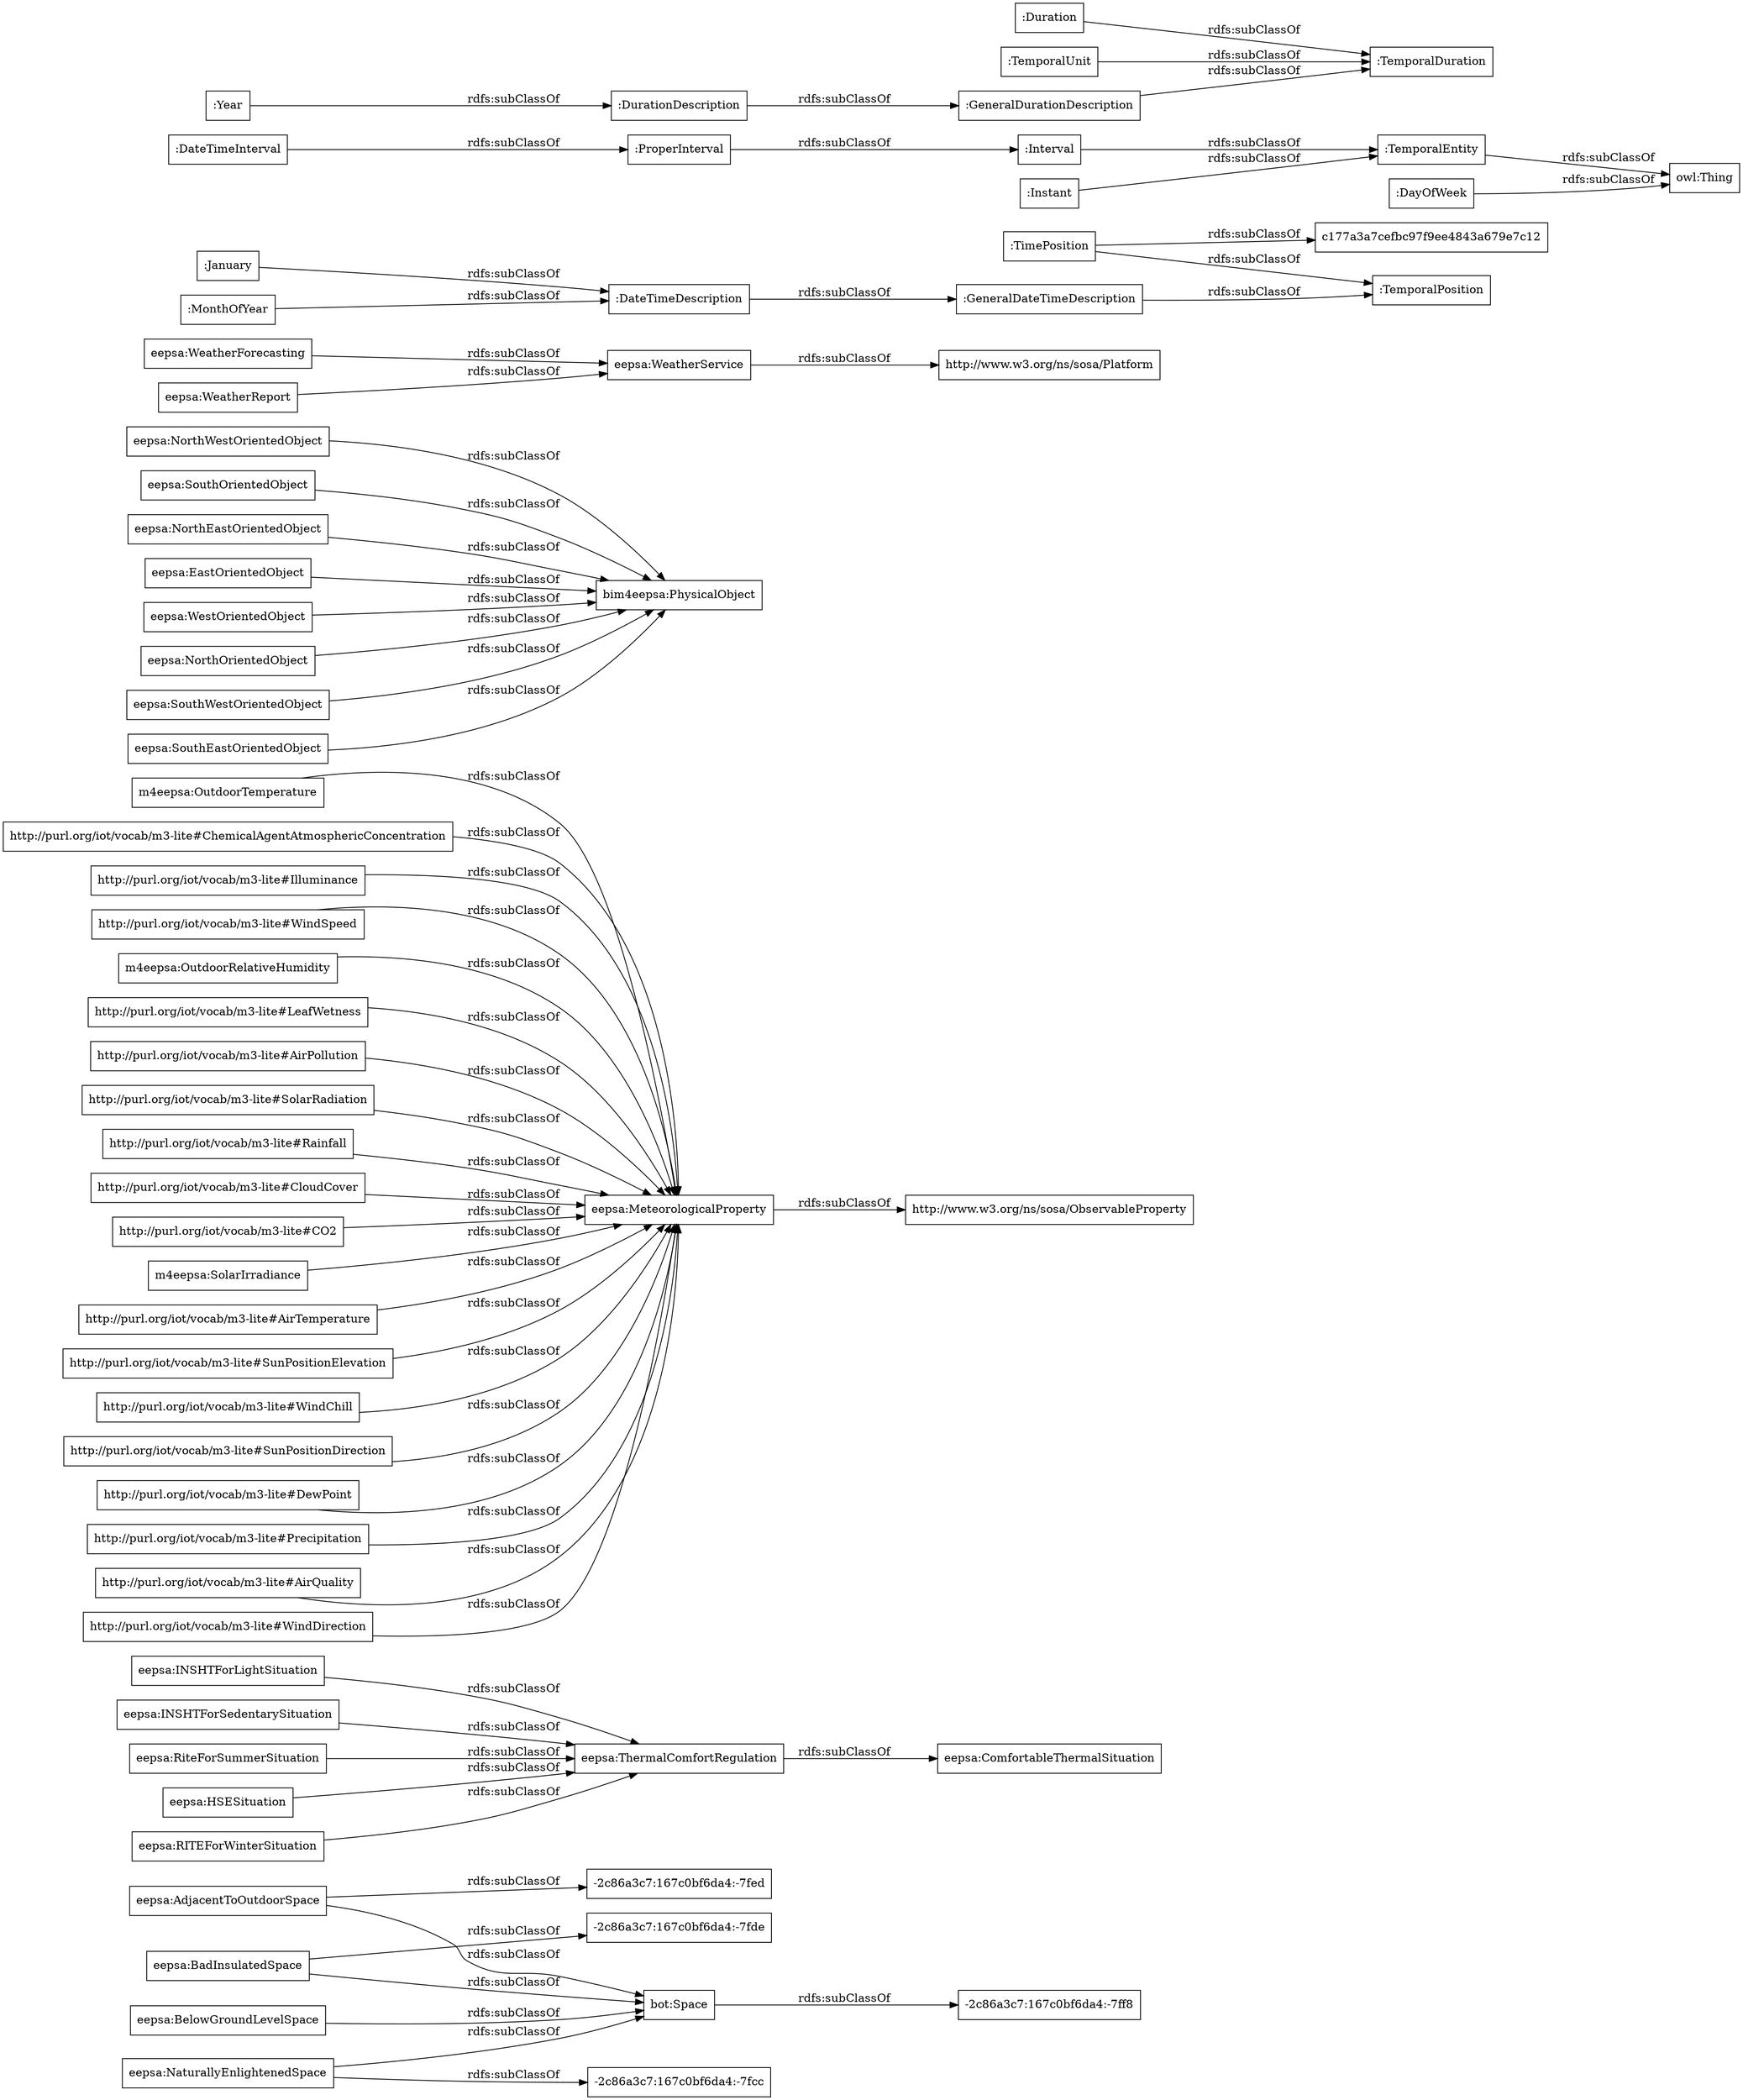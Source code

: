 digraph ar2dtool_diagram { 
rankdir=LR;
size="1000"
node [shape = rectangle, color="black"]; "eepsa:BelowGroundLevelSpace" "eepsa:INSHTForLightSituation" "m4eepsa:OutdoorTemperature" "eepsa:INSHTForSedentarySituation" "http://purl.org/iot/vocab/m3-lite#ChemicalAgentAtmosphericConcentration" "eepsa:RiteForSummerSituation" "eepsa:NorthWestOrientedObject" "eepsa:SouthOrientedObject" "eepsa:NorthEastOrientedObject" "http://purl.org/iot/vocab/m3-lite#Illuminance" "http://purl.org/iot/vocab/m3-lite#WindSpeed" "m4eepsa:OutdoorRelativeHumidity" "-2c86a3c7:167c0bf6da4:-7fed" "eepsa:WeatherService" "eepsa:AdjacentToOutdoorSpace" "eepsa:HSESituation" "-2c86a3c7:167c0bf6da4:-7fcc" "eepsa:EastOrientedObject" "bot:Space" "http://purl.org/iot/vocab/m3-lite#LeafWetness" "eepsa:MeteorologicalProperty" "eepsa:BadInsulatedSpace" "http://purl.org/iot/vocab/m3-lite#AirPollution" "http://purl.org/iot/vocab/m3-lite#SolarRadiation" "eepsa:WestOrientedObject" "http://purl.org/iot/vocab/m3-lite#Rainfall" "eepsa:ThermalComfortRegulation" "http://purl.org/iot/vocab/m3-lite#CloudCover" "-2c86a3c7:167c0bf6da4:-7ff8" "http://purl.org/iot/vocab/m3-lite#CO2" "eepsa:ComfortableThermalSituation" "m4eepsa:SolarIrradiance" "eepsa:NorthOrientedObject" "http://purl.org/iot/vocab/m3-lite#AirTemperature" "eepsa:WeatherForecasting" "http://purl.org/iot/vocab/m3-lite#SunPositionElevation" "http://purl.org/iot/vocab/m3-lite#WindChill" "http://purl.org/iot/vocab/m3-lite#SunPositionDirection" "eepsa:NaturallyEnlightenedSpace" "eepsa:WeatherReport" "http://purl.org/iot/vocab/m3-lite#DewPoint" "eepsa:SouthWestOrientedObject" "http://purl.org/iot/vocab/m3-lite#Precipitation" "-2c86a3c7:167c0bf6da4:-7fde" "eepsa:SouthEastOrientedObject" "eepsa:RITEForWinterSituation" "http://purl.org/iot/vocab/m3-lite#AirQuality" "http://purl.org/iot/vocab/m3-lite#WindDirection" ":GeneralDateTimeDescription" ":DateTimeInterval" ":DurationDescription" "c177a3a7cefbc97f9ee4843a679e7c12" ":TemporalDuration" ":Duration" ":GeneralDurationDescription" ":January" ":ProperInterval" ":TimePosition" ":TemporalPosition" ":Interval" ":TemporalEntity" ":Year" ":MonthOfYear" ":DateTimeDescription" ":TemporalUnit" ":Instant" ":DayOfWeek" ; /*classes style*/
	":DateTimeDescription" -> ":GeneralDateTimeDescription" [ label = "rdfs:subClassOf" ];
	"http://purl.org/iot/vocab/m3-lite#WindSpeed" -> "eepsa:MeteorologicalProperty" [ label = "rdfs:subClassOf" ];
	"http://purl.org/iot/vocab/m3-lite#LeafWetness" -> "eepsa:MeteorologicalProperty" [ label = "rdfs:subClassOf" ];
	"eepsa:WeatherReport" -> "eepsa:WeatherService" [ label = "rdfs:subClassOf" ];
	":Instant" -> ":TemporalEntity" [ label = "rdfs:subClassOf" ];
	"eepsa:NaturallyEnlightenedSpace" -> "-2c86a3c7:167c0bf6da4:-7fcc" [ label = "rdfs:subClassOf" ];
	"eepsa:NaturallyEnlightenedSpace" -> "bot:Space" [ label = "rdfs:subClassOf" ];
	":ProperInterval" -> ":Interval" [ label = "rdfs:subClassOf" ];
	"eepsa:NorthEastOrientedObject" -> "bim4eepsa:PhysicalObject" [ label = "rdfs:subClassOf" ];
	"http://purl.org/iot/vocab/m3-lite#Rainfall" -> "eepsa:MeteorologicalProperty" [ label = "rdfs:subClassOf" ];
	"m4eepsa:SolarIrradiance" -> "eepsa:MeteorologicalProperty" [ label = "rdfs:subClassOf" ];
	"eepsa:SouthOrientedObject" -> "bim4eepsa:PhysicalObject" [ label = "rdfs:subClassOf" ];
	":MonthOfYear" -> ":DateTimeDescription" [ label = "rdfs:subClassOf" ];
	"http://purl.org/iot/vocab/m3-lite#Illuminance" -> "eepsa:MeteorologicalProperty" [ label = "rdfs:subClassOf" ];
	"eepsa:INSHTForSedentarySituation" -> "eepsa:ThermalComfortRegulation" [ label = "rdfs:subClassOf" ];
	"http://purl.org/iot/vocab/m3-lite#WindDirection" -> "eepsa:MeteorologicalProperty" [ label = "rdfs:subClassOf" ];
	"http://purl.org/iot/vocab/m3-lite#CO2" -> "eepsa:MeteorologicalProperty" [ label = "rdfs:subClassOf" ];
	"eepsa:NorthOrientedObject" -> "bim4eepsa:PhysicalObject" [ label = "rdfs:subClassOf" ];
	"eepsa:EastOrientedObject" -> "bim4eepsa:PhysicalObject" [ label = "rdfs:subClassOf" ];
	"m4eepsa:OutdoorRelativeHumidity" -> "eepsa:MeteorologicalProperty" [ label = "rdfs:subClassOf" ];
	"eepsa:AdjacentToOutdoorSpace" -> "-2c86a3c7:167c0bf6da4:-7fed" [ label = "rdfs:subClassOf" ];
	"eepsa:AdjacentToOutdoorSpace" -> "bot:Space" [ label = "rdfs:subClassOf" ];
	"http://purl.org/iot/vocab/m3-lite#AirQuality" -> "eepsa:MeteorologicalProperty" [ label = "rdfs:subClassOf" ];
	":Duration" -> ":TemporalDuration" [ label = "rdfs:subClassOf" ];
	"eepsa:NorthWestOrientedObject" -> "bim4eepsa:PhysicalObject" [ label = "rdfs:subClassOf" ];
	"eepsa:WeatherForecasting" -> "eepsa:WeatherService" [ label = "rdfs:subClassOf" ];
	"http://purl.org/iot/vocab/m3-lite#Precipitation" -> "eepsa:MeteorologicalProperty" [ label = "rdfs:subClassOf" ];
	"eepsa:RiteForSummerSituation" -> "eepsa:ThermalComfortRegulation" [ label = "rdfs:subClassOf" ];
	"http://purl.org/iot/vocab/m3-lite#AirPollution" -> "eepsa:MeteorologicalProperty" [ label = "rdfs:subClassOf" ];
	":TimePosition" -> "c177a3a7cefbc97f9ee4843a679e7c12" [ label = "rdfs:subClassOf" ];
	":TimePosition" -> ":TemporalPosition" [ label = "rdfs:subClassOf" ];
	"http://purl.org/iot/vocab/m3-lite#ChemicalAgentAtmosphericConcentration" -> "eepsa:MeteorologicalProperty" [ label = "rdfs:subClassOf" ];
	"eepsa:INSHTForLightSituation" -> "eepsa:ThermalComfortRegulation" [ label = "rdfs:subClassOf" ];
	":TemporalEntity" -> "owl:Thing" [ label = "rdfs:subClassOf" ];
	"m4eepsa:OutdoorTemperature" -> "eepsa:MeteorologicalProperty" [ label = "rdfs:subClassOf" ];
	"eepsa:WestOrientedObject" -> "bim4eepsa:PhysicalObject" [ label = "rdfs:subClassOf" ];
	"eepsa:SouthEastOrientedObject" -> "bim4eepsa:PhysicalObject" [ label = "rdfs:subClassOf" ];
	"http://purl.org/iot/vocab/m3-lite#AirTemperature" -> "eepsa:MeteorologicalProperty" [ label = "rdfs:subClassOf" ];
	":GeneralDurationDescription" -> ":TemporalDuration" [ label = "rdfs:subClassOf" ];
	"http://purl.org/iot/vocab/m3-lite#SunPositionDirection" -> "eepsa:MeteorologicalProperty" [ label = "rdfs:subClassOf" ];
	"eepsa:RITEForWinterSituation" -> "eepsa:ThermalComfortRegulation" [ label = "rdfs:subClassOf" ];
	"http://purl.org/iot/vocab/m3-lite#SunPositionElevation" -> "eepsa:MeteorologicalProperty" [ label = "rdfs:subClassOf" ];
	":DateTimeInterval" -> ":ProperInterval" [ label = "rdfs:subClassOf" ];
	"eepsa:HSESituation" -> "eepsa:ThermalComfortRegulation" [ label = "rdfs:subClassOf" ];
	"bot:Space" -> "-2c86a3c7:167c0bf6da4:-7ff8" [ label = "rdfs:subClassOf" ];
	"eepsa:BelowGroundLevelSpace" -> "bot:Space" [ label = "rdfs:subClassOf" ];
	":Interval" -> ":TemporalEntity" [ label = "rdfs:subClassOf" ];
	":GeneralDateTimeDescription" -> ":TemporalPosition" [ label = "rdfs:subClassOf" ];
	"eepsa:MeteorologicalProperty" -> "http://www.w3.org/ns/sosa/ObservableProperty" [ label = "rdfs:subClassOf" ];
	":January" -> ":DateTimeDescription" [ label = "rdfs:subClassOf" ];
	":DayOfWeek" -> "owl:Thing" [ label = "rdfs:subClassOf" ];
	"http://purl.org/iot/vocab/m3-lite#SolarRadiation" -> "eepsa:MeteorologicalProperty" [ label = "rdfs:subClassOf" ];
	":Year" -> ":DurationDescription" [ label = "rdfs:subClassOf" ];
	"eepsa:SouthWestOrientedObject" -> "bim4eepsa:PhysicalObject" [ label = "rdfs:subClassOf" ];
	":DurationDescription" -> ":GeneralDurationDescription" [ label = "rdfs:subClassOf" ];
	"http://purl.org/iot/vocab/m3-lite#WindChill" -> "eepsa:MeteorologicalProperty" [ label = "rdfs:subClassOf" ];
	"eepsa:BadInsulatedSpace" -> "-2c86a3c7:167c0bf6da4:-7fde" [ label = "rdfs:subClassOf" ];
	"eepsa:BadInsulatedSpace" -> "bot:Space" [ label = "rdfs:subClassOf" ];
	":TemporalUnit" -> ":TemporalDuration" [ label = "rdfs:subClassOf" ];
	"eepsa:ThermalComfortRegulation" -> "eepsa:ComfortableThermalSituation" [ label = "rdfs:subClassOf" ];
	"http://purl.org/iot/vocab/m3-lite#DewPoint" -> "eepsa:MeteorologicalProperty" [ label = "rdfs:subClassOf" ];
	"eepsa:WeatherService" -> "http://www.w3.org/ns/sosa/Platform" [ label = "rdfs:subClassOf" ];
	"http://purl.org/iot/vocab/m3-lite#CloudCover" -> "eepsa:MeteorologicalProperty" [ label = "rdfs:subClassOf" ];

}
